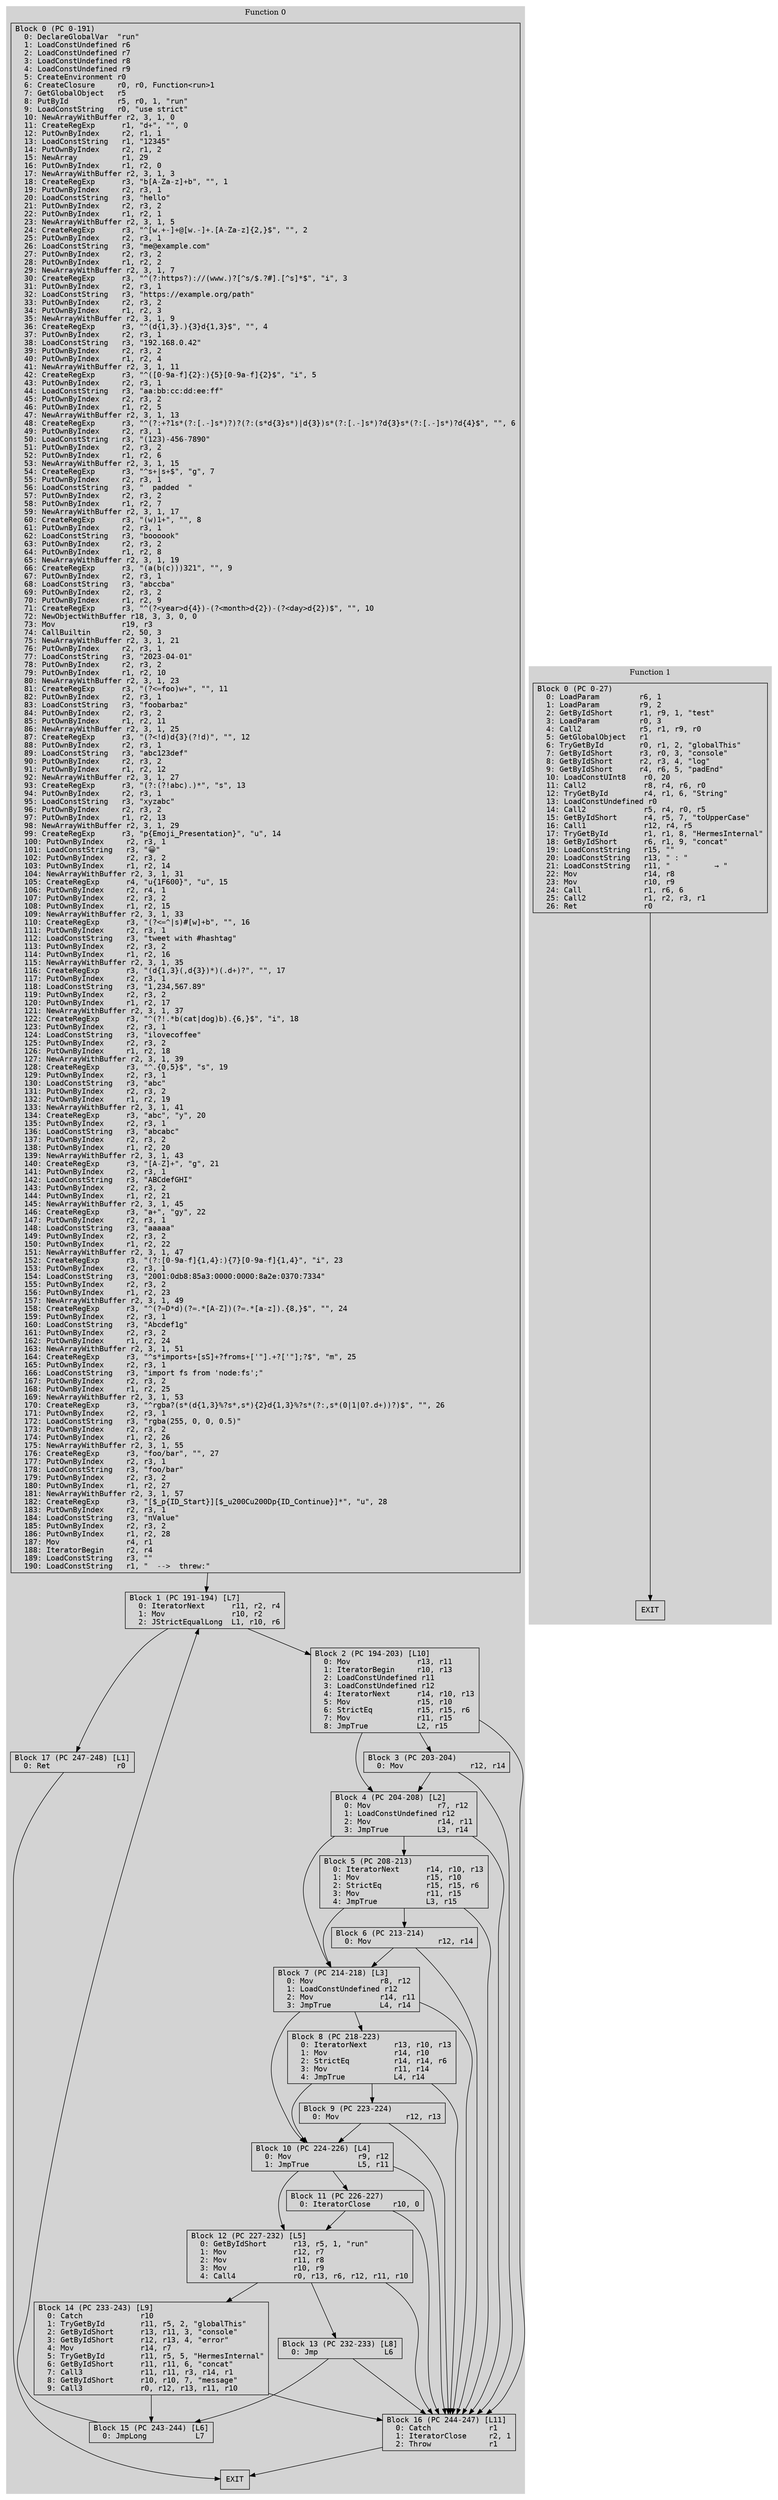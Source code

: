 // CFG analysis for regex_test
// Generated from data/regex_test.hbc

digraph {
  rankdir=TB;
  node [shape=box, fontname="monospace"];

  subgraph cluster_function_0 {
    label = "Function 0";
    style = filled;
    color = lightgrey;

    f0_n0 [ label = "Block 0 (PC 0-191)\l  0: DeclareGlobalVar  \"run\"\l  1: LoadConstUndefined r6\l  2: LoadConstUndefined r7\l  3: LoadConstUndefined r8\l  4: LoadConstUndefined r9\l  5: CreateEnvironment r0\l  6: CreateClosure     r0, r0, Function<run>1\l  7: GetGlobalObject   r5\l  8: PutById           r5, r0, 1, \"run\"\l  9: LoadConstString   r0, \"use strict\"\l  10: NewArrayWithBuffer r2, 3, 1, 0\l  11: CreateRegExp      r1, \"\d+\", \"\", 0\l  12: PutOwnByIndex     r2, r1, 1\l  13: LoadConstString   r1, \"12345\"\l  14: PutOwnByIndex     r2, r1, 2\l  15: NewArray          r1, 29\l  16: PutOwnByIndex     r1, r2, 0\l  17: NewArrayWithBuffer r2, 3, 1, 3\l  18: CreateRegExp      r3, \"\b[A-Za-z]+\b\", \"\", 1\l  19: PutOwnByIndex     r2, r3, 1\l  20: LoadConstString   r3, \"hello\"\l  21: PutOwnByIndex     r2, r3, 2\l  22: PutOwnByIndex     r1, r2, 1\l  23: NewArrayWithBuffer r2, 3, 1, 5\l  24: CreateRegExp      r3, \"^[\w.+-]+@[\w.-]+\.[A-Za-z]{2,}$\", \"\", 2\l  25: PutOwnByIndex     r2, r3, 1\l  26: LoadConstString   r3, \"me@example.com\"\l  27: PutOwnByIndex     r2, r3, 2\l  28: PutOwnByIndex     r1, r2, 2\l  29: NewArrayWithBuffer r2, 3, 1, 7\l  30: CreateRegExp      r3, \"^(?:https?):\/\/(www\.)?[^\s/$.?#].[^\s]*$\", \"i\", 3\l  31: PutOwnByIndex     r2, r3, 1\l  32: LoadConstString   r3, \"https://example.org/path\"\l  33: PutOwnByIndex     r2, r3, 2\l  34: PutOwnByIndex     r1, r2, 3\l  35: NewArrayWithBuffer r2, 3, 1, 9\l  36: CreateRegExp      r3, \"^(\d{1,3}\.){3}\d{1,3}$\", \"\", 4\l  37: PutOwnByIndex     r2, r3, 1\l  38: LoadConstString   r3, \"192.168.0.42\"\l  39: PutOwnByIndex     r2, r3, 2\l  40: PutOwnByIndex     r1, r2, 4\l  41: NewArrayWithBuffer r2, 3, 1, 11\l  42: CreateRegExp      r3, \"^([0-9a-f]{2}:){5}[0-9a-f]{2}$\", \"i\", 5\l  43: PutOwnByIndex     r2, r3, 1\l  44: LoadConstString   r3, \"aa:bb:cc:dd:ee:ff\"\l  45: PutOwnByIndex     r2, r3, 2\l  46: PutOwnByIndex     r1, r2, 5\l  47: NewArrayWithBuffer r2, 3, 1, 13\l  48: CreateRegExp      r3, \"^(?:\+?1\s*(?:[.-]\s*)?)?(?:\(\s*\d{3}\s*\)|\d{3})\s*(?:[.-]\s*)?\d{3}\s*(?:[.-]\s*)?\d{4}$\", \"\", 6\l  49: PutOwnByIndex     r2, r3, 1\l  50: LoadConstString   r3, \"(123)-456-7890\"\l  51: PutOwnByIndex     r2, r3, 2\l  52: PutOwnByIndex     r1, r2, 6\l  53: NewArrayWithBuffer r2, 3, 1, 15\l  54: CreateRegExp      r3, \"^\s+|\s+$\", \"g\", 7\l  55: PutOwnByIndex     r2, r3, 1\l  56: LoadConstString   r3, \"  padded  \"\l  57: PutOwnByIndex     r2, r3, 2\l  58: PutOwnByIndex     r1, r2, 7\l  59: NewArrayWithBuffer r2, 3, 1, 17\l  60: CreateRegExp      r3, \"(\w)\1+\", \"\", 8\l  61: PutOwnByIndex     r2, r3, 1\l  62: LoadConstString   r3, \"boooook\"\l  63: PutOwnByIndex     r2, r3, 2\l  64: PutOwnByIndex     r1, r2, 8\l  65: NewArrayWithBuffer r2, 3, 1, 19\l  66: CreateRegExp      r3, \"(a(b(c)))\3\2\1\", \"\", 9\l  67: PutOwnByIndex     r2, r3, 1\l  68: LoadConstString   r3, \"abccba\"\l  69: PutOwnByIndex     r2, r3, 2\l  70: PutOwnByIndex     r1, r2, 9\l  71: CreateRegExp      r3, \"^(?<year>\d{4})-(?<month>\d{2})-(?<day>\d{2})$\", \"\", 10\l  72: NewObjectWithBuffer r18, 3, 3, 0, 0\l  73: Mov               r19, r3\l  74: CallBuiltin       r2, 50, 3\l  75: NewArrayWithBuffer r2, 3, 1, 21\l  76: PutOwnByIndex     r2, r3, 1\l  77: LoadConstString   r3, \"2023-04-01\"\l  78: PutOwnByIndex     r2, r3, 2\l  79: PutOwnByIndex     r1, r2, 10\l  80: NewArrayWithBuffer r2, 3, 1, 23\l  81: CreateRegExp      r3, \"(?<=foo)\w+\", \"\", 11\l  82: PutOwnByIndex     r2, r3, 1\l  83: LoadConstString   r3, \"foobarbaz\"\l  84: PutOwnByIndex     r2, r3, 2\l  85: PutOwnByIndex     r1, r2, 11\l  86: NewArrayWithBuffer r2, 3, 1, 25\l  87: CreateRegExp      r3, \"(?<!\d)\d{3}(?!\d)\", \"\", 12\l  88: PutOwnByIndex     r2, r3, 1\l  89: LoadConstString   r3, \"abc123def\"\l  90: PutOwnByIndex     r2, r3, 2\l  91: PutOwnByIndex     r1, r2, 12\l  92: NewArrayWithBuffer r2, 3, 1, 27\l  93: CreateRegExp      r3, \"(?:(?!abc).)*\", \"s\", 13\l  94: PutOwnByIndex     r2, r3, 1\l  95: LoadConstString   r3, \"xyzabc\"\l  96: PutOwnByIndex     r2, r3, 2\l  97: PutOwnByIndex     r1, r2, 13\l  98: NewArrayWithBuffer r2, 3, 1, 29\l  99: CreateRegExp      r3, \"\p{Emoji_Presentation}\", \"u\", 14\l  100: PutOwnByIndex     r2, r3, 1\l  101: LoadConstString   r3, \"😀\"\l  102: PutOwnByIndex     r2, r3, 2\l  103: PutOwnByIndex     r1, r2, 14\l  104: NewArrayWithBuffer r2, 3, 1, 31\l  105: CreateRegExp      r4, \"\u{1F600}\", \"u\", 15\l  106: PutOwnByIndex     r2, r4, 1\l  107: PutOwnByIndex     r2, r3, 2\l  108: PutOwnByIndex     r1, r2, 15\l  109: NewArrayWithBuffer r2, 3, 1, 33\l  110: CreateRegExp      r3, \"(?<=^|\s)#[\w]+\b\", \"\", 16\l  111: PutOwnByIndex     r2, r3, 1\l  112: LoadConstString   r3, \"tweet with #hashtag\"\l  113: PutOwnByIndex     r2, r3, 2\l  114: PutOwnByIndex     r1, r2, 16\l  115: NewArrayWithBuffer r2, 3, 1, 35\l  116: CreateRegExp      r3, \"(\d{1,3}(,\d{3})*)(\.\d+)?\", \"\", 17\l  117: PutOwnByIndex     r2, r3, 1\l  118: LoadConstString   r3, \"1,234,567.89\"\l  119: PutOwnByIndex     r2, r3, 2\l  120: PutOwnByIndex     r1, r2, 17\l  121: NewArrayWithBuffer r2, 3, 1, 37\l  122: CreateRegExp      r3, \"^(?!.*\b(cat|dog)\b).{6,}$\", \"i\", 18\l  123: PutOwnByIndex     r2, r3, 1\l  124: LoadConstString   r3, \"ilovecoffee\"\l  125: PutOwnByIndex     r2, r3, 2\l  126: PutOwnByIndex     r1, r2, 18\l  127: NewArrayWithBuffer r2, 3, 1, 39\l  128: CreateRegExp      r3, \"^.{0,5}$\", \"s\", 19\l  129: PutOwnByIndex     r2, r3, 1\l  130: LoadConstString   r3, \"abc\"\l  131: PutOwnByIndex     r2, r3, 2\l  132: PutOwnByIndex     r1, r2, 19\l  133: NewArrayWithBuffer r2, 3, 1, 41\l  134: CreateRegExp      r3, \"abc\", \"y\", 20\l  135: PutOwnByIndex     r2, r3, 1\l  136: LoadConstString   r3, \"abcabc\"\l  137: PutOwnByIndex     r2, r3, 2\l  138: PutOwnByIndex     r1, r2, 20\l  139: NewArrayWithBuffer r2, 3, 1, 43\l  140: CreateRegExp      r3, \"[A-Z]+\", \"g\", 21\l  141: PutOwnByIndex     r2, r3, 1\l  142: LoadConstString   r3, \"ABCdefGHI\"\l  143: PutOwnByIndex     r2, r3, 2\l  144: PutOwnByIndex     r1, r2, 21\l  145: NewArrayWithBuffer r2, 3, 1, 45\l  146: CreateRegExp      r3, \"a+\", \"gy\", 22\l  147: PutOwnByIndex     r2, r3, 1\l  148: LoadConstString   r3, \"aaaaa\"\l  149: PutOwnByIndex     r2, r3, 2\l  150: PutOwnByIndex     r1, r2, 22\l  151: NewArrayWithBuffer r2, 3, 1, 47\l  152: CreateRegExp      r3, \"(?:[0-9a-f]{1,4}:){7}[0-9a-f]{1,4}\", \"i\", 23\l  153: PutOwnByIndex     r2, r3, 1\l  154: LoadConstString   r3, \"2001:0db8:85a3:0000:0000:8a2e:0370:7334\"\l  155: PutOwnByIndex     r2, r3, 2\l  156: PutOwnByIndex     r1, r2, 23\l  157: NewArrayWithBuffer r2, 3, 1, 49\l  158: CreateRegExp      r3, \"^(?=\D*\d)(?=.*[A-Z])(?=.*[a-z]).{8,}$\", \"\", 24\l  159: PutOwnByIndex     r2, r3, 1\l  160: LoadConstString   r3, \"Abcdef1g\"\l  161: PutOwnByIndex     r2, r3, 2\l  162: PutOwnByIndex     r1, r2, 24\l  163: NewArrayWithBuffer r2, 3, 1, 51\l  164: CreateRegExp      r3, \"^\s*import\s+[\s\S]+?from\s+['\"].+?['\"];?$\", \"m\", 25\l  165: PutOwnByIndex     r2, r3, 1\l  166: LoadConstString   r3, \"import fs from 'node:fs';\"\l  167: PutOwnByIndex     r2, r3, 2\l  168: PutOwnByIndex     r1, r2, 25\l  169: NewArrayWithBuffer r2, 3, 1, 53\l  170: CreateRegExp      r3, \"^rgba?\(\s*(\d{1,3}%?\s*,\s*){2}\d{1,3}%?\s*(?:,\s*(0|1|0?\.\d+))?\)$\", \"\", 26\l  171: PutOwnByIndex     r2, r3, 1\l  172: LoadConstString   r3, \"rgba(255, 0, 0, 0.5)\"\l  173: PutOwnByIndex     r2, r3, 2\l  174: PutOwnByIndex     r1, r2, 26\l  175: NewArrayWithBuffer r2, 3, 1, 55\l  176: CreateRegExp      r3, \"foo\/bar\", \"\", 27\l  177: PutOwnByIndex     r2, r3, 1\l  178: LoadConstString   r3, \"foo/bar\"\l  179: PutOwnByIndex     r2, r3, 2\l  180: PutOwnByIndex     r1, r2, 27\l  181: NewArrayWithBuffer r2, 3, 1, 57\l  182: CreateRegExp      r3, \"[$_\p{ID_Start}][$_\u200C\u200D\p{ID_Continue}]*\", \"u\", 28\l  183: PutOwnByIndex     r2, r3, 1\l  184: LoadConstString   r3, \"πValue\"\l  185: PutOwnByIndex     r2, r3, 2\l  186: PutOwnByIndex     r1, r2, 28\l  187: Mov               r4, r1\l  188: IteratorBegin     r2, r4\l  189: LoadConstString   r3, \"\"\l  190: LoadConstString   r1, \"  ‑->  threw:\"\l" ]
    f0_n1 [ label = "Block 1 (PC 191-194) [L7]\l  0: IteratorNext      r11, r2, r4\l  1: Mov               r10, r2\l  2: JStrictEqualLong  L1, r10, r6\l" ]
    f0_n2 [ label = "Block 2 (PC 194-203) [L10]\l  0: Mov               r13, r11\l  1: IteratorBegin     r10, r13\l  2: LoadConstUndefined r11\l  3: LoadConstUndefined r12\l  4: IteratorNext      r14, r10, r13\l  5: Mov               r15, r10\l  6: StrictEq          r15, r15, r6\l  7: Mov               r11, r15\l  8: JmpTrue           L2, r15\l" ]
    f0_n3 [ label = "Block 3 (PC 203-204)\l  0: Mov               r12, r14\l" ]
    f0_n4 [ label = "Block 4 (PC 204-208) [L2]\l  0: Mov               r7, r12\l  1: LoadConstUndefined r12\l  2: Mov               r14, r11\l  3: JmpTrue           L3, r14\l" ]
    f0_n5 [ label = "Block 5 (PC 208-213)\l  0: IteratorNext      r14, r10, r13\l  1: Mov               r15, r10\l  2: StrictEq          r15, r15, r6\l  3: Mov               r11, r15\l  4: JmpTrue           L3, r15\l" ]
    f0_n6 [ label = "Block 6 (PC 213-214)\l  0: Mov               r12, r14\l" ]
    f0_n7 [ label = "Block 7 (PC 214-218) [L3]\l  0: Mov               r8, r12\l  1: LoadConstUndefined r12\l  2: Mov               r14, r11\l  3: JmpTrue           L4, r14\l" ]
    f0_n8 [ label = "Block 8 (PC 218-223)\l  0: IteratorNext      r13, r10, r13\l  1: Mov               r14, r10\l  2: StrictEq          r14, r14, r6\l  3: Mov               r11, r14\l  4: JmpTrue           L4, r14\l" ]
    f0_n9 [ label = "Block 9 (PC 223-224)\l  0: Mov               r12, r13\l" ]
    f0_n10 [ label = "Block 10 (PC 224-226) [L4]\l  0: Mov               r9, r12\l  1: JmpTrue           L5, r11\l" ]
    f0_n11 [ label = "Block 11 (PC 226-227)\l  0: IteratorClose     r10, 0\l" ]
    f0_n12 [ label = "Block 12 (PC 227-232) [L5]\l  0: GetByIdShort      r13, r5, 1, \"run\"\l  1: Mov               r12, r7\l  2: Mov               r11, r8\l  3: Mov               r10, r9\l  4: Call4             r0, r13, r6, r12, r11, r10\l" ]
    f0_n13 [ label = "Block 13 (PC 232-233) [L8]\l  0: Jmp               L6\l" ]
    f0_n14 [ label = "Block 14 (PC 233-243) [L9]\l  0: Catch             r10\l  1: TryGetById        r11, r5, 2, \"globalThis\"\l  2: GetByIdShort      r13, r11, 3, \"console\"\l  3: GetByIdShort      r12, r13, 4, \"error\"\l  4: Mov               r14, r7\l  5: TryGetById        r11, r5, 5, \"HermesInternal\"\l  6: GetByIdShort      r11, r11, 6, \"concat\"\l  7: Call3             r11, r11, r3, r14, r1\l  8: GetByIdShort      r10, r10, 7, \"message\"\l  9: Call3             r0, r12, r13, r11, r10\l" ]
    f0_n15 [ label = "Block 15 (PC 243-244) [L6]\l  0: JmpLong           L7\l" ]
    f0_n16 [ label = "Block 16 (PC 244-247) [L11]\l  0: Catch             r1\l  1: IteratorClose     r2, 1\l  2: Throw             r1\l" ]
    f0_n17 [ label = "Block 17 (PC 247-248) [L1]\l  0: Ret               r0\l" ]
    f0_n18 [ label = "EXIT" ]

    f0_n0 -> f0_n1
    f0_n1 -> f0_n17
    f0_n1 -> f0_n2
    f0_n2 -> f0_n4
    f0_n2 -> f0_n3
    f0_n3 -> f0_n4
    f0_n4 -> f0_n7
    f0_n4 -> f0_n5
    f0_n5 -> f0_n7
    f0_n5 -> f0_n6
    f0_n6 -> f0_n7
    f0_n7 -> f0_n10
    f0_n7 -> f0_n8
    f0_n8 -> f0_n10
    f0_n8 -> f0_n9
    f0_n9 -> f0_n10
    f0_n10 -> f0_n12
    f0_n10 -> f0_n11
    f0_n11 -> f0_n12
    f0_n12 -> f0_n13
    f0_n13 -> f0_n15
    f0_n14 -> f0_n15
    f0_n15 -> f0_n1
    f0_n16 -> f0_n18
    f0_n17 -> f0_n18
    f0_n12 -> f0_n14
    f0_n2 -> f0_n16
    f0_n3 -> f0_n16
    f0_n4 -> f0_n16
    f0_n5 -> f0_n16
    f0_n6 -> f0_n16
    f0_n7 -> f0_n16
    f0_n8 -> f0_n16
    f0_n9 -> f0_n16
    f0_n10 -> f0_n16
    f0_n11 -> f0_n16
    f0_n12 -> f0_n16
    f0_n13 -> f0_n16
    f0_n14 -> f0_n16
  }

  subgraph cluster_function_1 {
    label = "Function 1";
    style = filled;
    color = lightgrey;

    f1_n0 [ label = "Block 0 (PC 0-27)\l  0: LoadParam         r6, 1\l  1: LoadParam         r9, 2\l  2: GetByIdShort      r1, r9, 1, \"test\"\l  3: LoadParam         r0, 3\l  4: Call2             r5, r1, r9, r0\l  5: GetGlobalObject   r1\l  6: TryGetById        r0, r1, 2, \"globalThis\"\l  7: GetByIdShort      r3, r0, 3, \"console\"\l  8: GetByIdShort      r2, r3, 4, \"log\"\l  9: GetByIdShort      r4, r6, 5, \"padEnd\"\l  10: LoadConstUInt8    r0, 20\l  11: Call2             r8, r4, r6, r0\l  12: TryGetById        r4, r1, 6, \"String\"\l  13: LoadConstUndefined r0\l  14: Call2             r5, r4, r0, r5\l  15: GetByIdShort      r4, r5, 7, \"toUpperCase\"\l  16: Call1             r12, r4, r5\l  17: TryGetById        r1, r1, 8, \"HermesInternal\"\l  18: GetByIdShort      r6, r1, 9, \"concat\"\l  19: LoadConstString   r15, \"\"\l  20: LoadConstString   r13, \" : \"\l  21: LoadConstString   r11, \"  	→ \"\l  22: Mov               r14, r8\l  23: Mov               r10, r9\l  24: Call              r1, r6, 6\l  25: Call2             r1, r2, r3, r1\l  26: Ret               r0\l" ]
    f1_n1 [ label = "EXIT" ]

    f1_n0 -> f1_n1
  }

}
